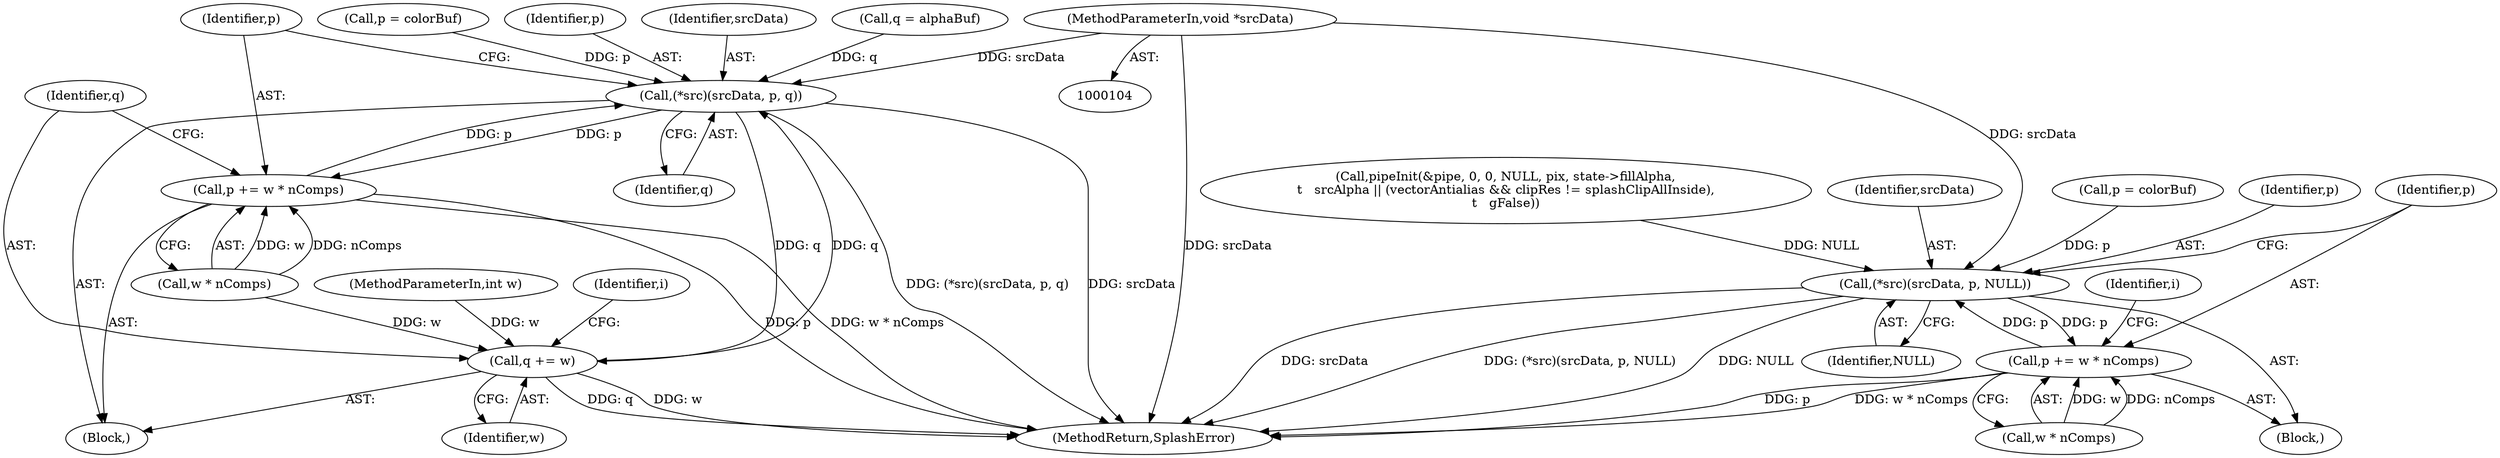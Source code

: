 digraph "0_poppler_9cf2325fb22f812b31858e519411f57747d39bd8_0@pointer" {
"1000106" [label="(MethodParameterIn,void *srcData)"];
"1001009" [label="(Call,(*src)(srcData, p, q))"];
"1001013" [label="(Call,p += w * nComps)"];
"1001018" [label="(Call,q += w)"];
"1002162" [label="(Call,(*src)(srcData, p, NULL))"];
"1002166" [label="(Call,p += w * nComps)"];
"1001007" [label="(Identifier,i)"];
"1001011" [label="(Identifier,p)"];
"1002167" [label="(Identifier,p)"];
"1002165" [label="(Identifier,NULL)"];
"1001009" [label="(Call,(*src)(srcData, p, q))"];
"1002166" [label="(Call,p += w * nComps)"];
"1001015" [label="(Call,w * nComps)"];
"1001013" [label="(Call,p += w * nComps)"];
"1002161" [label="(Block,)"];
"1001020" [label="(Identifier,w)"];
"1001014" [label="(Identifier,p)"];
"1003118" [label="(MethodReturn,SplashError)"];
"1002160" [label="(Identifier,i)"];
"1000923" [label="(Call,pipeInit(&pipe, 0, 0, NULL, pix, state->fillAlpha,\n\t   srcAlpha || (vectorAntialias && clipRes != splashClipAllInside),\n\t   gFalse))"];
"1002162" [label="(Call,(*src)(srcData, p, NULL))"];
"1001010" [label="(Identifier,srcData)"];
"1001019" [label="(Identifier,q)"];
"1002163" [label="(Identifier,srcData)"];
"1002149" [label="(Call,p = colorBuf)"];
"1001012" [label="(Identifier,q)"];
"1002168" [label="(Call,w * nComps)"];
"1001018" [label="(Call,q += w)"];
"1001008" [label="(Block,)"];
"1000996" [label="(Call,q = alphaBuf)"];
"1000109" [label="(MethodParameterIn,int w)"];
"1000993" [label="(Call,p = colorBuf)"];
"1000106" [label="(MethodParameterIn,void *srcData)"];
"1002164" [label="(Identifier,p)"];
"1000106" -> "1000104"  [label="AST: "];
"1000106" -> "1003118"  [label="DDG: srcData"];
"1000106" -> "1001009"  [label="DDG: srcData"];
"1000106" -> "1002162"  [label="DDG: srcData"];
"1001009" -> "1001008"  [label="AST: "];
"1001009" -> "1001012"  [label="CFG: "];
"1001010" -> "1001009"  [label="AST: "];
"1001011" -> "1001009"  [label="AST: "];
"1001012" -> "1001009"  [label="AST: "];
"1001014" -> "1001009"  [label="CFG: "];
"1001009" -> "1003118"  [label="DDG: (*src)(srcData, p, q)"];
"1001009" -> "1003118"  [label="DDG: srcData"];
"1000993" -> "1001009"  [label="DDG: p"];
"1001013" -> "1001009"  [label="DDG: p"];
"1000996" -> "1001009"  [label="DDG: q"];
"1001018" -> "1001009"  [label="DDG: q"];
"1001009" -> "1001013"  [label="DDG: p"];
"1001009" -> "1001018"  [label="DDG: q"];
"1001013" -> "1001008"  [label="AST: "];
"1001013" -> "1001015"  [label="CFG: "];
"1001014" -> "1001013"  [label="AST: "];
"1001015" -> "1001013"  [label="AST: "];
"1001019" -> "1001013"  [label="CFG: "];
"1001013" -> "1003118"  [label="DDG: w * nComps"];
"1001013" -> "1003118"  [label="DDG: p"];
"1001015" -> "1001013"  [label="DDG: w"];
"1001015" -> "1001013"  [label="DDG: nComps"];
"1001018" -> "1001008"  [label="AST: "];
"1001018" -> "1001020"  [label="CFG: "];
"1001019" -> "1001018"  [label="AST: "];
"1001020" -> "1001018"  [label="AST: "];
"1001007" -> "1001018"  [label="CFG: "];
"1001018" -> "1003118"  [label="DDG: q"];
"1001018" -> "1003118"  [label="DDG: w"];
"1001015" -> "1001018"  [label="DDG: w"];
"1000109" -> "1001018"  [label="DDG: w"];
"1002162" -> "1002161"  [label="AST: "];
"1002162" -> "1002165"  [label="CFG: "];
"1002163" -> "1002162"  [label="AST: "];
"1002164" -> "1002162"  [label="AST: "];
"1002165" -> "1002162"  [label="AST: "];
"1002167" -> "1002162"  [label="CFG: "];
"1002162" -> "1003118"  [label="DDG: (*src)(srcData, p, NULL)"];
"1002162" -> "1003118"  [label="DDG: NULL"];
"1002162" -> "1003118"  [label="DDG: srcData"];
"1002166" -> "1002162"  [label="DDG: p"];
"1002149" -> "1002162"  [label="DDG: p"];
"1000923" -> "1002162"  [label="DDG: NULL"];
"1002162" -> "1002166"  [label="DDG: p"];
"1002166" -> "1002161"  [label="AST: "];
"1002166" -> "1002168"  [label="CFG: "];
"1002167" -> "1002166"  [label="AST: "];
"1002168" -> "1002166"  [label="AST: "];
"1002160" -> "1002166"  [label="CFG: "];
"1002166" -> "1003118"  [label="DDG: p"];
"1002166" -> "1003118"  [label="DDG: w * nComps"];
"1002168" -> "1002166"  [label="DDG: w"];
"1002168" -> "1002166"  [label="DDG: nComps"];
}
